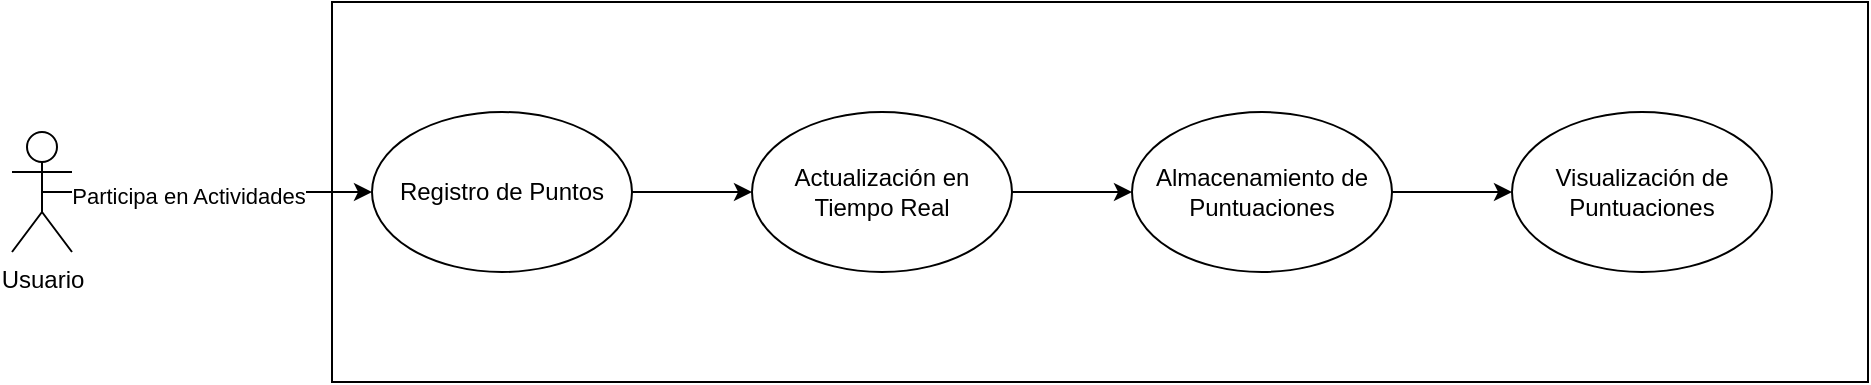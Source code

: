 <mxfile version="24.7.12">
  <diagram name="Página-1" id="qIUm-NXkEGmmr5HEpveH">
    <mxGraphModel grid="1" page="1" gridSize="10" guides="1" tooltips="1" connect="1" arrows="1" fold="1" pageScale="1" pageWidth="827" pageHeight="1169" math="0" shadow="0">
      <root>
        <mxCell id="0" />
        <mxCell id="1" parent="0" />
        <mxCell id="wsyl__wpP291152e83Fh-2" value="&lt;div&gt;&lt;br&gt;&lt;/div&gt;" style="rounded=0;whiteSpace=wrap;html=1;" vertex="1" parent="1">
          <mxGeometry x="210" y="160" width="768" height="190" as="geometry" />
        </mxCell>
        <mxCell id="q9j19tzaKl72bDsI_SK5-7" style="edgeStyle=orthogonalEdgeStyle;rounded=0;orthogonalLoop=1;jettySize=auto;html=1;exitX=0.5;exitY=0.5;exitDx=0;exitDy=0;exitPerimeter=0;entryX=0;entryY=0.5;entryDx=0;entryDy=0;" edge="1" parent="1" source="wsyl__wpP291152e83Fh-1" target="q9j19tzaKl72bDsI_SK5-1">
          <mxGeometry relative="1" as="geometry" />
        </mxCell>
        <mxCell id="oZ_8MlHrObfFjXFwuV-V-3" value="Participa en Actividades" style="edgeLabel;html=1;align=center;verticalAlign=middle;resizable=0;points=[];" connectable="0" vertex="1" parent="q9j19tzaKl72bDsI_SK5-7">
          <mxGeometry x="-0.115" y="-2" relative="1" as="geometry">
            <mxPoint as="offset" />
          </mxGeometry>
        </mxCell>
        <mxCell id="wsyl__wpP291152e83Fh-1" value="Usuario" style="shape=umlActor;verticalLabelPosition=bottom;verticalAlign=top;html=1;outlineConnect=0;" vertex="1" parent="1">
          <mxGeometry x="50" y="225" width="30" height="60" as="geometry" />
        </mxCell>
        <mxCell id="q9j19tzaKl72bDsI_SK5-5" style="edgeStyle=orthogonalEdgeStyle;rounded=0;orthogonalLoop=1;jettySize=auto;html=1;" edge="1" parent="1" source="q9j19tzaKl72bDsI_SK5-1" target="q9j19tzaKl72bDsI_SK5-2">
          <mxGeometry relative="1" as="geometry" />
        </mxCell>
        <mxCell id="q9j19tzaKl72bDsI_SK5-1" value="Registro de Puntos" style="ellipse;whiteSpace=wrap;html=1;" vertex="1" parent="1">
          <mxGeometry x="230" y="215" width="130" height="80" as="geometry" />
        </mxCell>
        <mxCell id="nx8Yrjn666Zd9FFJtWJr-6" style="edgeStyle=orthogonalEdgeStyle;rounded=0;orthogonalLoop=1;jettySize=auto;html=1;entryX=0;entryY=0.5;entryDx=0;entryDy=0;" edge="1" parent="1" source="q9j19tzaKl72bDsI_SK5-2" target="nx8Yrjn666Zd9FFJtWJr-2">
          <mxGeometry relative="1" as="geometry" />
        </mxCell>
        <mxCell id="q9j19tzaKl72bDsI_SK5-2" value="Actualización en Tiempo Real" style="ellipse;whiteSpace=wrap;html=1;" vertex="1" parent="1">
          <mxGeometry x="420" y="215" width="130" height="80" as="geometry" />
        </mxCell>
        <mxCell id="nx8Yrjn666Zd9FFJtWJr-7" style="edgeStyle=orthogonalEdgeStyle;rounded=0;orthogonalLoop=1;jettySize=auto;html=1;entryX=0;entryY=0.5;entryDx=0;entryDy=0;" edge="1" parent="1" source="nx8Yrjn666Zd9FFJtWJr-2" target="nx8Yrjn666Zd9FFJtWJr-3">
          <mxGeometry relative="1" as="geometry" />
        </mxCell>
        <mxCell id="nx8Yrjn666Zd9FFJtWJr-2" value="Almacenamiento de Puntuaciones" style="ellipse;whiteSpace=wrap;html=1;" vertex="1" parent="1">
          <mxGeometry x="610" y="215" width="130" height="80" as="geometry" />
        </mxCell>
        <mxCell id="nx8Yrjn666Zd9FFJtWJr-3" value="Visualización de Puntuaciones" style="ellipse;whiteSpace=wrap;html=1;" vertex="1" parent="1">
          <mxGeometry x="800" y="215" width="130" height="80" as="geometry" />
        </mxCell>
      </root>
    </mxGraphModel>
  </diagram>
</mxfile>
